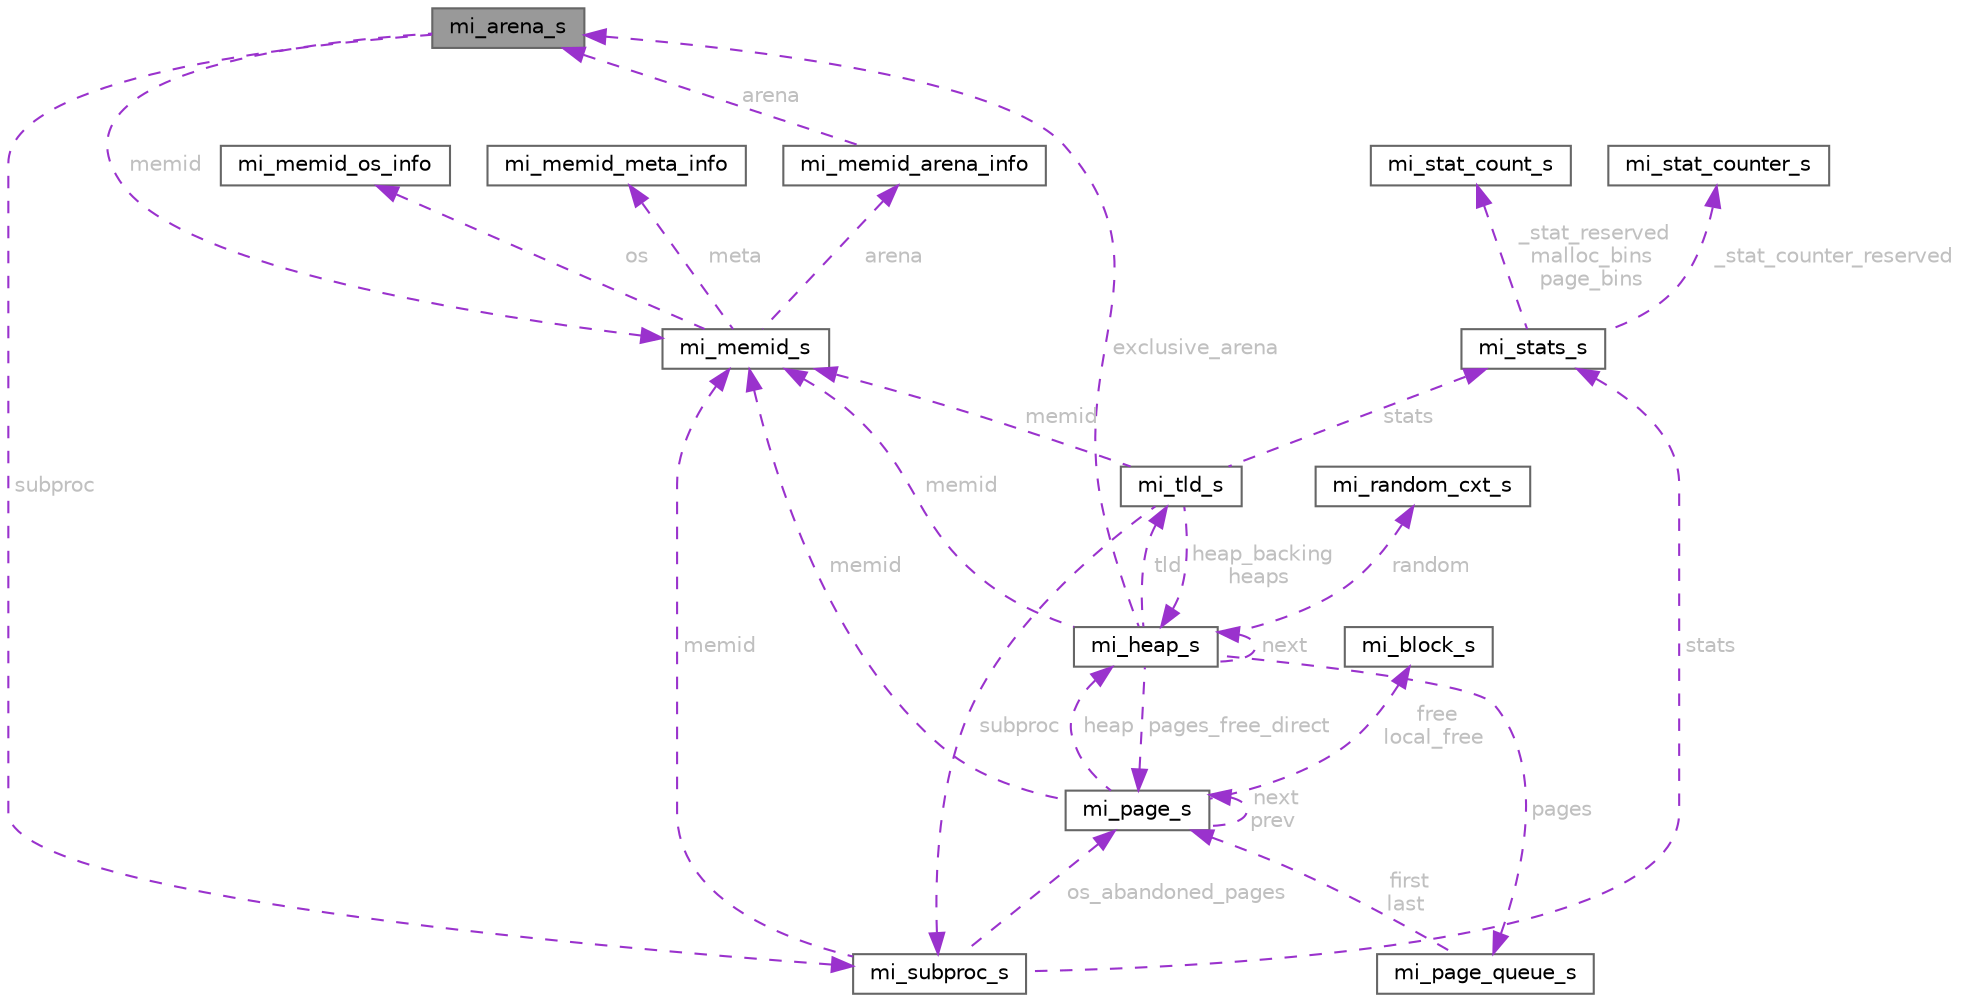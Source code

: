 digraph "mi_arena_s"
{
 // LATEX_PDF_SIZE
  bgcolor="transparent";
  edge [fontname=Helvetica,fontsize=10,labelfontname=Helvetica,labelfontsize=10];
  node [fontname=Helvetica,fontsize=10,shape=box,height=0.2,width=0.4];
  Node1 [id="Node000001",label="mi_arena_s",height=0.2,width=0.4,color="gray40", fillcolor="grey60", style="filled", fontcolor="black",tooltip=" "];
  Node2 -> Node1 [id="edge1_Node000001_Node000002",dir="back",color="darkorchid3",style="dashed",tooltip=" ",label=" memid",fontcolor="grey" ];
  Node2 [id="Node000002",label="mi_memid_s",height=0.2,width=0.4,color="gray40", fillcolor="white", style="filled",URL="$structmi__memid__s.html",tooltip=" "];
  Node3 -> Node2 [id="edge2_Node000002_Node000003",dir="back",color="darkorchid3",style="dashed",tooltip=" ",label=" os",fontcolor="grey" ];
  Node3 [id="Node000003",label="mi_memid_os_info",height=0.2,width=0.4,color="gray40", fillcolor="white", style="filled",URL="$structmi__memid__os__info.html",tooltip=" "];
  Node4 -> Node2 [id="edge3_Node000002_Node000004",dir="back",color="darkorchid3",style="dashed",tooltip=" ",label=" arena",fontcolor="grey" ];
  Node4 [id="Node000004",label="mi_memid_arena_info",height=0.2,width=0.4,color="gray40", fillcolor="white", style="filled",URL="$structmi__memid__arena__info.html",tooltip=" "];
  Node1 -> Node4 [id="edge4_Node000004_Node000001",dir="back",color="darkorchid3",style="dashed",tooltip=" ",label=" arena",fontcolor="grey" ];
  Node5 -> Node2 [id="edge5_Node000002_Node000005",dir="back",color="darkorchid3",style="dashed",tooltip=" ",label=" meta",fontcolor="grey" ];
  Node5 [id="Node000005",label="mi_memid_meta_info",height=0.2,width=0.4,color="gray40", fillcolor="white", style="filled",URL="$structmi__memid__meta__info.html",tooltip=" "];
  Node6 -> Node1 [id="edge6_Node000001_Node000006",dir="back",color="darkorchid3",style="dashed",tooltip=" ",label=" subproc",fontcolor="grey" ];
  Node6 [id="Node000006",label="mi_subproc_s",height=0.2,width=0.4,color="gray40", fillcolor="white", style="filled",URL="$structmi__subproc__s.html",tooltip=" "];
  Node7 -> Node6 [id="edge7_Node000006_Node000007",dir="back",color="darkorchid3",style="dashed",tooltip=" ",label=" os_abandoned_pages",fontcolor="grey" ];
  Node7 [id="Node000007",label="mi_page_s",height=0.2,width=0.4,color="gray40", fillcolor="white", style="filled",URL="$structmi__page__s.html",tooltip=" "];
  Node8 -> Node7 [id="edge8_Node000007_Node000008",dir="back",color="darkorchid3",style="dashed",tooltip=" ",label=" free\nlocal_free",fontcolor="grey" ];
  Node8 [id="Node000008",label="mi_block_s",height=0.2,width=0.4,color="gray40", fillcolor="white", style="filled",URL="$structmi__block__s.html",tooltip=" "];
  Node9 -> Node7 [id="edge9_Node000007_Node000009",dir="back",color="darkorchid3",style="dashed",tooltip=" ",label=" heap",fontcolor="grey" ];
  Node9 [id="Node000009",label="mi_heap_s",height=0.2,width=0.4,color="gray40", fillcolor="white", style="filled",URL="$structmi__heap__s.html",tooltip=" "];
  Node10 -> Node9 [id="edge10_Node000009_Node000010",dir="back",color="darkorchid3",style="dashed",tooltip=" ",label=" tld",fontcolor="grey" ];
  Node10 [id="Node000010",label="mi_tld_s",height=0.2,width=0.4,color="gray40", fillcolor="white", style="filled",URL="$structmi__tld__s.html",tooltip=" "];
  Node6 -> Node10 [id="edge11_Node000010_Node000006",dir="back",color="darkorchid3",style="dashed",tooltip=" ",label=" subproc",fontcolor="grey" ];
  Node9 -> Node10 [id="edge12_Node000010_Node000009",dir="back",color="darkorchid3",style="dashed",tooltip=" ",label=" heap_backing\nheaps",fontcolor="grey" ];
  Node11 -> Node10 [id="edge13_Node000010_Node000011",dir="back",color="darkorchid3",style="dashed",tooltip=" ",label=" stats",fontcolor="grey" ];
  Node11 [id="Node000011",label="mi_stats_s",height=0.2,width=0.4,color="gray40", fillcolor="white", style="filled",URL="$structmi__stats__s.html",tooltip=" "];
  Node12 -> Node11 [id="edge14_Node000011_Node000012",dir="back",color="darkorchid3",style="dashed",tooltip=" ",label=" _stat_reserved\nmalloc_bins\npage_bins",fontcolor="grey" ];
  Node12 [id="Node000012",label="mi_stat_count_s",height=0.2,width=0.4,color="gray40", fillcolor="white", style="filled",URL="$structmi__stat__count__s.html",tooltip=" "];
  Node13 -> Node11 [id="edge15_Node000011_Node000013",dir="back",color="darkorchid3",style="dashed",tooltip=" ",label=" _stat_counter_reserved",fontcolor="grey" ];
  Node13 [id="Node000013",label="mi_stat_counter_s",height=0.2,width=0.4,color="gray40", fillcolor="white", style="filled",URL="$structmi__stat__counter__s.html",tooltip=" "];
  Node2 -> Node10 [id="edge16_Node000010_Node000002",dir="back",color="darkorchid3",style="dashed",tooltip=" ",label=" memid",fontcolor="grey" ];
  Node1 -> Node9 [id="edge17_Node000009_Node000001",dir="back",color="darkorchid3",style="dashed",tooltip=" ",label=" exclusive_arena",fontcolor="grey" ];
  Node14 -> Node9 [id="edge18_Node000009_Node000014",dir="back",color="darkorchid3",style="dashed",tooltip=" ",label=" random",fontcolor="grey" ];
  Node14 [id="Node000014",label="mi_random_cxt_s",height=0.2,width=0.4,color="gray40", fillcolor="white", style="filled",URL="$structmi__random__cxt__s.html",tooltip=" "];
  Node9 -> Node9 [id="edge19_Node000009_Node000009",dir="back",color="darkorchid3",style="dashed",tooltip=" ",label=" next",fontcolor="grey" ];
  Node7 -> Node9 [id="edge20_Node000009_Node000007",dir="back",color="darkorchid3",style="dashed",tooltip=" ",label=" pages_free_direct",fontcolor="grey" ];
  Node15 -> Node9 [id="edge21_Node000009_Node000015",dir="back",color="darkorchid3",style="dashed",tooltip=" ",label=" pages",fontcolor="grey" ];
  Node15 [id="Node000015",label="mi_page_queue_s",height=0.2,width=0.4,color="gray40", fillcolor="white", style="filled",URL="$structmi__page__queue__s.html",tooltip=" "];
  Node7 -> Node15 [id="edge22_Node000015_Node000007",dir="back",color="darkorchid3",style="dashed",tooltip=" ",label=" first\nlast",fontcolor="grey" ];
  Node2 -> Node9 [id="edge23_Node000009_Node000002",dir="back",color="darkorchid3",style="dashed",tooltip=" ",label=" memid",fontcolor="grey" ];
  Node7 -> Node7 [id="edge24_Node000007_Node000007",dir="back",color="darkorchid3",style="dashed",tooltip=" ",label=" next\nprev",fontcolor="grey" ];
  Node2 -> Node7 [id="edge25_Node000007_Node000002",dir="back",color="darkorchid3",style="dashed",tooltip=" ",label=" memid",fontcolor="grey" ];
  Node2 -> Node6 [id="edge26_Node000006_Node000002",dir="back",color="darkorchid3",style="dashed",tooltip=" ",label=" memid",fontcolor="grey" ];
  Node11 -> Node6 [id="edge27_Node000006_Node000011",dir="back",color="darkorchid3",style="dashed",tooltip=" ",label=" stats",fontcolor="grey" ];
}
